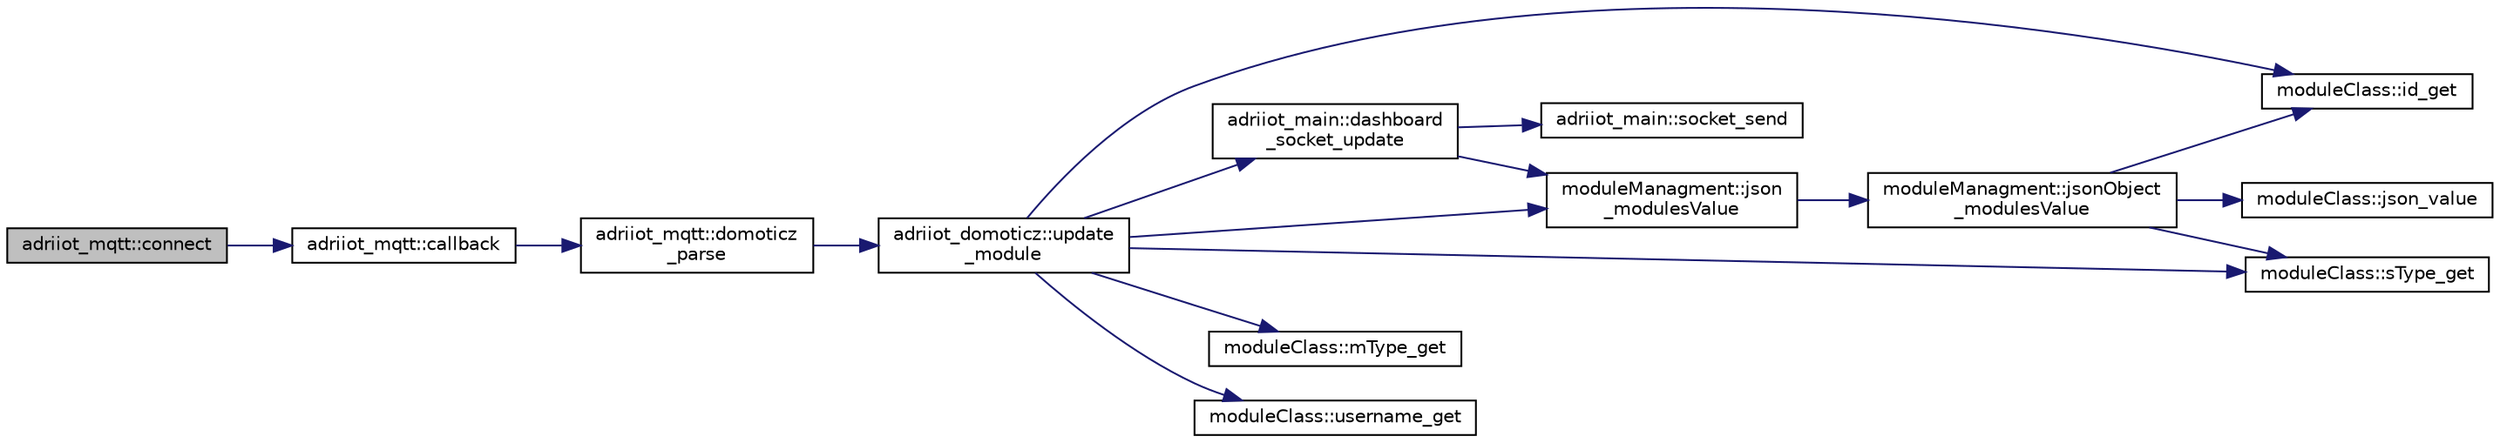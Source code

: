 digraph "adriiot_mqtt::connect"
{
 // LATEX_PDF_SIZE
  edge [fontname="Helvetica",fontsize="10",labelfontname="Helvetica",labelfontsize="10"];
  node [fontname="Helvetica",fontsize="10",shape=record];
  rankdir="LR";
  Node1 [label="adriiot_mqtt::connect",height=0.2,width=0.4,color="black", fillcolor="grey75", style="filled", fontcolor="black",tooltip=" "];
  Node1 -> Node2 [color="midnightblue",fontsize="10",style="solid",fontname="Helvetica"];
  Node2 [label="adriiot_mqtt::callback",height=0.2,width=0.4,color="black", fillcolor="white", style="filled",URL="$classadriiot__mqtt.html#a7b350b4418c04e946b670c1b0d72292d",tooltip=" "];
  Node2 -> Node3 [color="midnightblue",fontsize="10",style="solid",fontname="Helvetica"];
  Node3 [label="adriiot_mqtt::domoticz\l_parse",height=0.2,width=0.4,color="black", fillcolor="white", style="filled",URL="$classadriiot__mqtt.html#a55072a8ec5b2ee27ec1247c6fc88cfc1",tooltip=" "];
  Node3 -> Node4 [color="midnightblue",fontsize="10",style="solid",fontname="Helvetica"];
  Node4 [label="adriiot_domoticz::update\l_module",height=0.2,width=0.4,color="black", fillcolor="white", style="filled",URL="$classadriiot__domoticz.html#a0dd7a402acc883d10d81ec75a757824a",tooltip=" "];
  Node4 -> Node5 [color="midnightblue",fontsize="10",style="solid",fontname="Helvetica"];
  Node5 [label="adriiot_main::dashboard\l_socket_update",height=0.2,width=0.4,color="black", fillcolor="white", style="filled",URL="$classadriiot__main.html#aface3a6ed359c75d7a373142aa53bc70",tooltip=" "];
  Node5 -> Node6 [color="midnightblue",fontsize="10",style="solid",fontname="Helvetica"];
  Node6 [label="moduleManagment::json\l_modulesValue",height=0.2,width=0.4,color="black", fillcolor="white", style="filled",URL="$classmodule_managment.html#a915f81c4e0f1add284d3750348b37086",tooltip=" "];
  Node6 -> Node7 [color="midnightblue",fontsize="10",style="solid",fontname="Helvetica"];
  Node7 [label="moduleManagment::jsonObject\l_modulesValue",height=0.2,width=0.4,color="black", fillcolor="white", style="filled",URL="$classmodule_managment.html#a18042246c6c3002046f8a7ffccfa14dc",tooltip=" "];
  Node7 -> Node8 [color="midnightblue",fontsize="10",style="solid",fontname="Helvetica"];
  Node8 [label="moduleClass::id_get",height=0.2,width=0.4,color="black", fillcolor="white", style="filled",URL="$classmodule_class.html#ac2e059dfc9c2770db04edc475163eff5",tooltip=" "];
  Node7 -> Node9 [color="midnightblue",fontsize="10",style="solid",fontname="Helvetica"];
  Node9 [label="moduleClass::json_value",height=0.2,width=0.4,color="black", fillcolor="white", style="filled",URL="$classmodule_class.html#ab38070e15e349d3f01a2e88749ee07c1",tooltip=" "];
  Node7 -> Node10 [color="midnightblue",fontsize="10",style="solid",fontname="Helvetica"];
  Node10 [label="moduleClass::sType_get",height=0.2,width=0.4,color="black", fillcolor="white", style="filled",URL="$classmodule_class.html#afec658fffce74b4ee8391fd268404164",tooltip=" "];
  Node5 -> Node11 [color="midnightblue",fontsize="10",style="solid",fontname="Helvetica"];
  Node11 [label="adriiot_main::socket_send",height=0.2,width=0.4,color="black", fillcolor="white", style="filled",URL="$classadriiot__main.html#a9327776226fbd2eec6a8fe6cfcc3b97e",tooltip=" "];
  Node4 -> Node8 [color="midnightblue",fontsize="10",style="solid",fontname="Helvetica"];
  Node4 -> Node6 [color="midnightblue",fontsize="10",style="solid",fontname="Helvetica"];
  Node4 -> Node12 [color="midnightblue",fontsize="10",style="solid",fontname="Helvetica"];
  Node12 [label="moduleClass::mType_get",height=0.2,width=0.4,color="black", fillcolor="white", style="filled",URL="$classmodule_class.html#af34e1aeeb921114d5308069a672e8bca",tooltip=" "];
  Node4 -> Node10 [color="midnightblue",fontsize="10",style="solid",fontname="Helvetica"];
  Node4 -> Node13 [color="midnightblue",fontsize="10",style="solid",fontname="Helvetica"];
  Node13 [label="moduleClass::username_get",height=0.2,width=0.4,color="black", fillcolor="white", style="filled",URL="$classmodule_class.html#a3da842727f726e02ffc0e1da5f018762",tooltip=" "];
}
